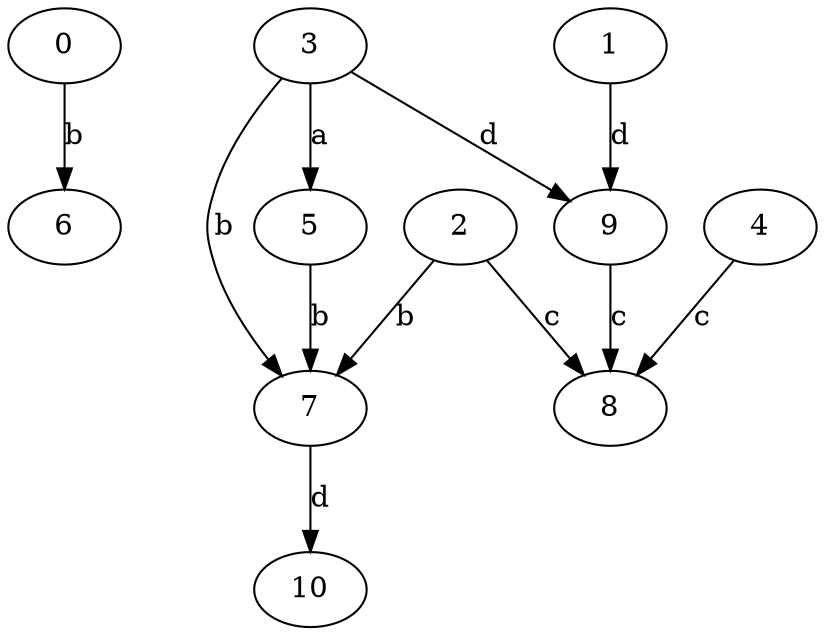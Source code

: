 strict digraph  {
0;
3;
4;
5;
6;
7;
8;
9;
10;
1;
2;
0 -> 6  [label=b];
3 -> 5  [label=a];
3 -> 7  [label=b];
3 -> 9  [label=d];
4 -> 8  [label=c];
5 -> 7  [label=b];
7 -> 10  [label=d];
9 -> 8  [label=c];
1 -> 9  [label=d];
2 -> 7  [label=b];
2 -> 8  [label=c];
}
